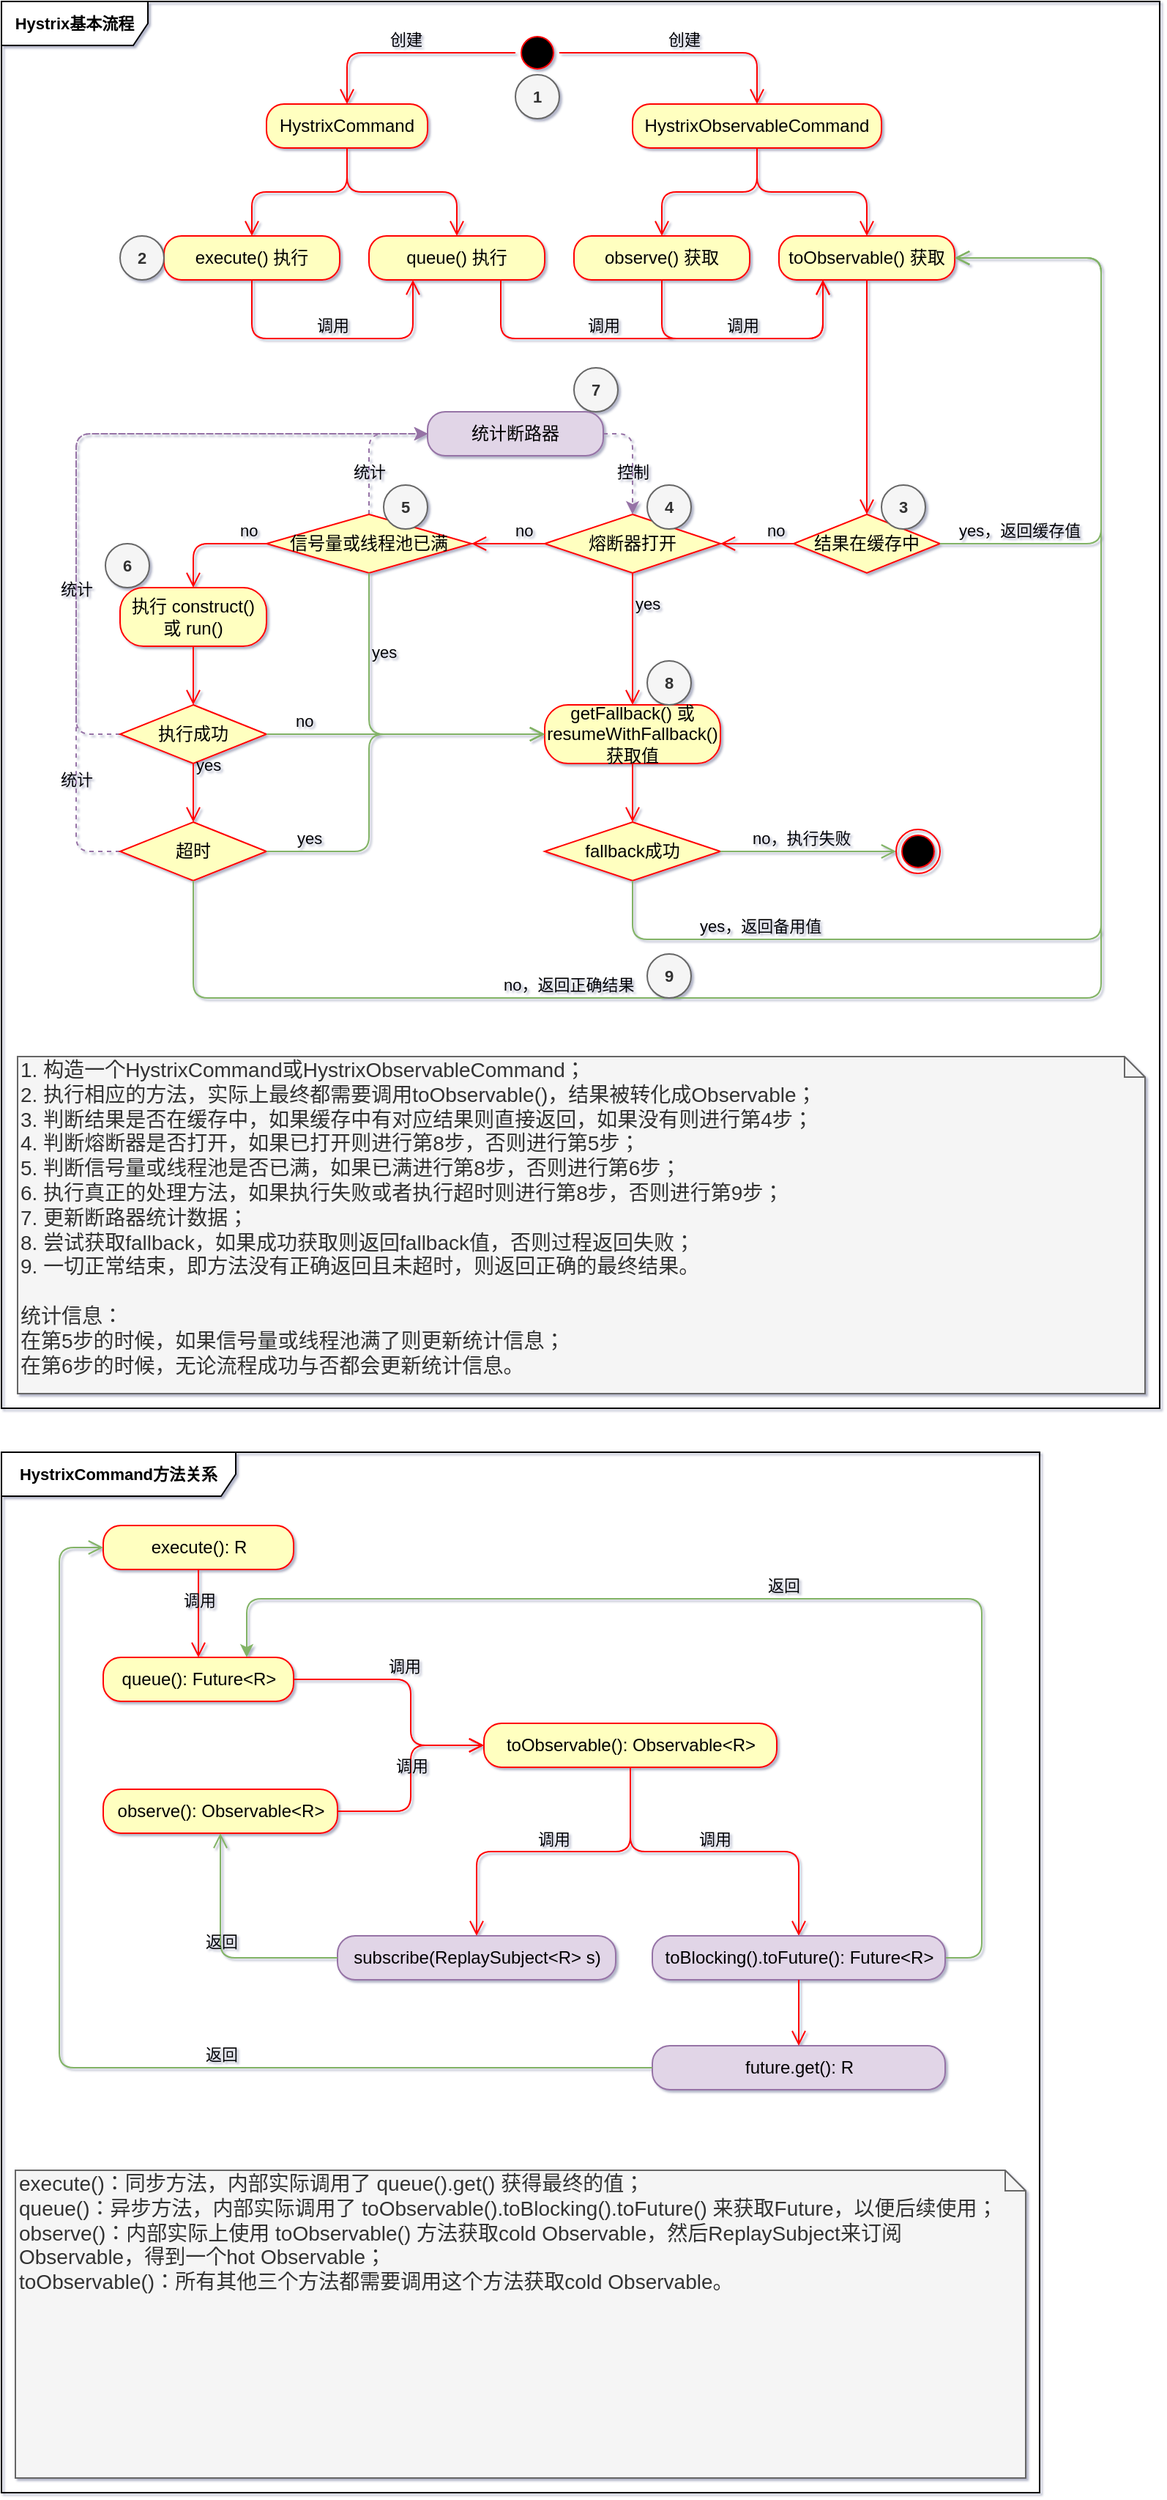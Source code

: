 <mxfile version="13.2.3" type="github">
  <diagram id="Wl1f3BuuBHUOXUHPtb7v" name="Hystrix流程图">
    <mxGraphModel dx="1102" dy="563" grid="1" gridSize="10" guides="1" tooltips="1" connect="1" arrows="1" fold="1" page="1" pageScale="1" pageWidth="827" pageHeight="1169" math="1" shadow="1">
      <root>
        <mxCell id="0" />
        <mxCell id="1" parent="0" />
        <mxCell id="GamSNAmJj3X3mlx08znm-3" value="HystrixCommand方法关系" style="shape=umlFrame;whiteSpace=wrap;html=1;rounded=1;shadow=0;glass=0;labelBackgroundColor=none;strokeColor=#000000;fillColor=#ffffff;gradientColor=none;fontSize=11;width=160;height=30;fontStyle=1" parent="1" vertex="1">
          <mxGeometry x="19" y="1010" width="709" height="710" as="geometry" />
        </mxCell>
        <mxCell id="GamSNAmJj3X3mlx08znm-2" value="Hystrix基本流程" style="shape=umlFrame;whiteSpace=wrap;html=1;rounded=1;shadow=0;glass=0;labelBackgroundColor=none;strokeColor=#000000;fillColor=#ffffff;fontSize=11;fontStyle=1;width=100;height=30;" parent="1" vertex="1">
          <mxGeometry x="19" y="20" width="791" height="960" as="geometry" />
        </mxCell>
        <mxCell id="OVkALjXKLeJ2H-bXnM3I-20" value="" style="ellipse;html=1;shape=startState;fillColor=#000000;strokeColor=#ff0000;shadow=0;verticalAlign=middle;labelBorderColor=none;labelBackgroundColor=none;" parent="1" vertex="1">
          <mxGeometry x="370" y="40" width="30" height="30" as="geometry" />
        </mxCell>
        <mxCell id="OVkALjXKLeJ2H-bXnM3I-21" value="创建" style="edgeStyle=orthogonalEdgeStyle;html=1;verticalAlign=bottom;endArrow=open;endSize=8;strokeColor=#ff0000;exitX=0;exitY=0.5;exitDx=0;exitDy=0;entryX=0.5;entryY=0;entryDx=0;entryDy=0;shadow=0;rounded=1;labelBorderColor=none;labelBackgroundColor=none;" parent="1" source="OVkALjXKLeJ2H-bXnM3I-20" target="OVkALjXKLeJ2H-bXnM3I-23" edge="1">
          <mxGeometry relative="1" as="geometry">
            <mxPoint x="200" y="90" as="targetPoint" />
          </mxGeometry>
        </mxCell>
        <mxCell id="OVkALjXKLeJ2H-bXnM3I-22" value="创建" style="edgeStyle=orthogonalEdgeStyle;html=1;verticalAlign=bottom;endArrow=open;endSize=8;strokeColor=#ff0000;exitX=1;exitY=0.5;exitDx=0;exitDy=0;entryX=0.5;entryY=0;entryDx=0;entryDy=0;shadow=0;rounded=1;labelBorderColor=none;labelBackgroundColor=none;" parent="1" source="OVkALjXKLeJ2H-bXnM3I-20" target="OVkALjXKLeJ2H-bXnM3I-26" edge="1">
          <mxGeometry relative="1" as="geometry">
            <mxPoint x="450" y="90" as="targetPoint" />
            <mxPoint x="335" y="80" as="sourcePoint" />
          </mxGeometry>
        </mxCell>
        <mxCell id="OVkALjXKLeJ2H-bXnM3I-23" value="HystrixCommand" style="rounded=1;whiteSpace=wrap;html=1;arcSize=40;fontColor=#000000;fillColor=#ffffc0;strokeColor=#ff0000;shadow=0;verticalAlign=middle;labelBorderColor=none;labelBackgroundColor=none;" parent="1" vertex="1">
          <mxGeometry x="200" y="90" width="110" height="30" as="geometry" />
        </mxCell>
        <mxCell id="OVkALjXKLeJ2H-bXnM3I-24" value="" style="edgeStyle=orthogonalEdgeStyle;html=1;verticalAlign=bottom;endArrow=open;endSize=8;strokeColor=#ff0000;shadow=0;rounded=1;labelBorderColor=none;labelBackgroundColor=none;" parent="1" source="OVkALjXKLeJ2H-bXnM3I-23" target="OVkALjXKLeJ2H-bXnM3I-28" edge="1">
          <mxGeometry relative="1" as="geometry">
            <mxPoint x="255" y="170" as="targetPoint" />
          </mxGeometry>
        </mxCell>
        <mxCell id="OVkALjXKLeJ2H-bXnM3I-26" value="HystrixObservableCommand" style="rounded=1;whiteSpace=wrap;html=1;arcSize=40;fontColor=#000000;fillColor=#ffffc0;strokeColor=#ff0000;shadow=0;verticalAlign=middle;labelBorderColor=none;labelBackgroundColor=none;" parent="1" vertex="1">
          <mxGeometry x="450" y="90" width="170" height="30" as="geometry" />
        </mxCell>
        <mxCell id="OVkALjXKLeJ2H-bXnM3I-27" value="" style="edgeStyle=orthogonalEdgeStyle;html=1;verticalAlign=bottom;endArrow=open;endSize=8;strokeColor=#ff0000;shadow=0;entryX=0.5;entryY=0;entryDx=0;entryDy=0;rounded=1;labelBorderColor=none;labelBackgroundColor=none;" parent="1" source="OVkALjXKLeJ2H-bXnM3I-26" target="OVkALjXKLeJ2H-bXnM3I-35" edge="1">
          <mxGeometry relative="1" as="geometry">
            <mxPoint x="505" y="170" as="targetPoint" />
          </mxGeometry>
        </mxCell>
        <mxCell id="OVkALjXKLeJ2H-bXnM3I-28" value="execute() 执行" style="rounded=1;whiteSpace=wrap;html=1;arcSize=40;fontColor=#000000;fillColor=#ffffc0;strokeColor=#ff0000;shadow=0;verticalAlign=middle;labelBorderColor=none;labelBackgroundColor=none;" parent="1" vertex="1">
          <mxGeometry x="130" y="180" width="120" height="30" as="geometry" />
        </mxCell>
        <mxCell id="OVkALjXKLeJ2H-bXnM3I-29" value="调用" style="edgeStyle=orthogonalEdgeStyle;html=1;verticalAlign=bottom;endArrow=open;endSize=8;strokeColor=#ff0000;shadow=0;entryX=0.25;entryY=1;entryDx=0;entryDy=0;exitX=0.5;exitY=1;exitDx=0;exitDy=0;rounded=1;labelBorderColor=none;labelBackgroundColor=none;" parent="1" source="OVkALjXKLeJ2H-bXnM3I-28" target="OVkALjXKLeJ2H-bXnM3I-31" edge="1">
          <mxGeometry relative="1" as="geometry">
            <mxPoint x="190" y="260" as="targetPoint" />
            <Array as="points">
              <mxPoint x="190" y="250" />
              <mxPoint x="300" y="250" />
            </Array>
          </mxGeometry>
        </mxCell>
        <mxCell id="OVkALjXKLeJ2H-bXnM3I-31" value="queue() 执行" style="rounded=1;whiteSpace=wrap;html=1;arcSize=40;fontColor=#000000;fillColor=#ffffc0;strokeColor=#ff0000;shadow=0;verticalAlign=middle;labelBorderColor=none;labelBackgroundColor=none;" parent="1" vertex="1">
          <mxGeometry x="270" y="180" width="120" height="30" as="geometry" />
        </mxCell>
        <mxCell id="OVkALjXKLeJ2H-bXnM3I-33" value="" style="edgeStyle=orthogonalEdgeStyle;html=1;verticalAlign=bottom;endArrow=open;endSize=8;strokeColor=#ff0000;exitX=0.5;exitY=1;exitDx=0;exitDy=0;entryX=0.5;entryY=0;entryDx=0;entryDy=0;shadow=0;rounded=1;labelBorderColor=none;labelBackgroundColor=none;" parent="1" source="OVkALjXKLeJ2H-bXnM3I-23" target="OVkALjXKLeJ2H-bXnM3I-31" edge="1">
          <mxGeometry relative="1" as="geometry">
            <mxPoint x="265" y="180" as="targetPoint" />
            <mxPoint x="265" y="140" as="sourcePoint" />
          </mxGeometry>
        </mxCell>
        <mxCell id="OVkALjXKLeJ2H-bXnM3I-35" value="observe() 获取" style="rounded=1;whiteSpace=wrap;html=1;arcSize=40;fontColor=#000000;fillColor=#ffffc0;strokeColor=#ff0000;shadow=0;verticalAlign=middle;labelBorderColor=none;labelBackgroundColor=none;" parent="1" vertex="1">
          <mxGeometry x="410" y="180" width="120" height="30" as="geometry" />
        </mxCell>
        <mxCell id="OVkALjXKLeJ2H-bXnM3I-36" value="调用" style="edgeStyle=orthogonalEdgeStyle;html=1;verticalAlign=bottom;endArrow=open;endSize=8;strokeColor=#ff0000;shadow=0;entryX=0.25;entryY=1;entryDx=0;entryDy=0;exitX=0.5;exitY=1;exitDx=0;exitDy=0;rounded=1;labelBorderColor=none;labelBackgroundColor=none;" parent="1" source="OVkALjXKLeJ2H-bXnM3I-35" target="OVkALjXKLeJ2H-bXnM3I-38" edge="1">
          <mxGeometry relative="1" as="geometry">
            <mxPoint x="470" y="280" as="targetPoint" />
            <Array as="points">
              <mxPoint x="470" y="250" />
              <mxPoint x="580" y="250" />
            </Array>
          </mxGeometry>
        </mxCell>
        <mxCell id="OVkALjXKLeJ2H-bXnM3I-37" value="" style="edgeStyle=orthogonalEdgeStyle;html=1;verticalAlign=bottom;endArrow=open;endSize=8;strokeColor=#ff0000;shadow=0;exitX=0.5;exitY=1;exitDx=0;exitDy=0;entryX=0.5;entryY=0;entryDx=0;entryDy=0;rounded=1;labelBorderColor=none;labelBackgroundColor=none;" parent="1" source="OVkALjXKLeJ2H-bXnM3I-26" target="OVkALjXKLeJ2H-bXnM3I-38" edge="1">
          <mxGeometry relative="1" as="geometry">
            <mxPoint x="515" y="180" as="targetPoint" />
            <mxPoint x="515" y="140" as="sourcePoint" />
          </mxGeometry>
        </mxCell>
        <mxCell id="OVkALjXKLeJ2H-bXnM3I-38" value="toObservable() 获取" style="rounded=1;whiteSpace=wrap;html=1;arcSize=40;fontColor=#000000;fillColor=#ffffc0;strokeColor=#ff0000;shadow=0;verticalAlign=middle;labelBorderColor=none;labelBackgroundColor=none;" parent="1" vertex="1">
          <mxGeometry x="550" y="180" width="120" height="30" as="geometry" />
        </mxCell>
        <mxCell id="OVkALjXKLeJ2H-bXnM3I-39" value="" style="edgeStyle=orthogonalEdgeStyle;html=1;verticalAlign=bottom;endArrow=open;endSize=8;strokeColor=#ff0000;shadow=0;entryX=0.5;entryY=0;entryDx=0;entryDy=0;rounded=1;labelBorderColor=none;labelBackgroundColor=none;" parent="1" source="OVkALjXKLeJ2H-bXnM3I-38" target="9ujjFCilfwXEOGcrfXXf-7" edge="1">
          <mxGeometry relative="1" as="geometry">
            <mxPoint x="610" y="270" as="targetPoint" />
          </mxGeometry>
        </mxCell>
        <mxCell id="9ujjFCilfwXEOGcrfXXf-7" value="结果在缓存中" style="rhombus;whiteSpace=wrap;html=1;fillColor=#ffffc0;strokeColor=#ff0000;shadow=0;verticalAlign=middle;labelBorderColor=none;labelBackgroundColor=none;" parent="1" vertex="1">
          <mxGeometry x="560" y="370" width="100" height="40" as="geometry" />
        </mxCell>
        <mxCell id="9ujjFCilfwXEOGcrfXXf-8" value="no" style="edgeStyle=orthogonalEdgeStyle;html=1;align=left;verticalAlign=bottom;endArrow=open;endSize=8;strokeColor=#ff0000;shadow=0;exitX=0;exitY=0.5;exitDx=0;exitDy=0;entryX=1;entryY=0.5;entryDx=0;entryDy=0;rounded=1;labelBorderColor=none;labelBackgroundColor=none;" parent="1" source="9ujjFCilfwXEOGcrfXXf-7" target="9ujjFCilfwXEOGcrfXXf-11" edge="1">
          <mxGeometry x="-0.2" relative="1" as="geometry">
            <mxPoint x="490" y="390" as="targetPoint" />
            <mxPoint as="offset" />
          </mxGeometry>
        </mxCell>
        <mxCell id="9ujjFCilfwXEOGcrfXXf-9" value="yes，返回缓存值" style="edgeStyle=orthogonalEdgeStyle;html=1;align=left;verticalAlign=bottom;endArrow=open;endSize=8;strokeColor=#82b366;shadow=0;exitX=1;exitY=0.5;exitDx=0;exitDy=0;entryX=1;entryY=0.5;entryDx=0;entryDy=0;rounded=1;fillColor=#d5e8d4;labelBorderColor=none;labelBackgroundColor=none;" parent="1" source="9ujjFCilfwXEOGcrfXXf-7" target="OVkALjXKLeJ2H-bXnM3I-38" edge="1">
          <mxGeometry x="-0.946" relative="1" as="geometry">
            <mxPoint x="600" y="420" as="targetPoint" />
            <Array as="points">
              <mxPoint x="770" y="390" />
              <mxPoint x="770" y="195" />
            </Array>
            <mxPoint as="offset" />
          </mxGeometry>
        </mxCell>
        <mxCell id="9ujjFCilfwXEOGcrfXXf-11" value="熔断器打开" style="rhombus;whiteSpace=wrap;html=1;fillColor=#ffffc0;strokeColor=#ff0000;shadow=0;verticalAlign=middle;labelBorderColor=none;labelBackgroundColor=none;" parent="1" vertex="1">
          <mxGeometry x="390" y="370" width="120" height="40" as="geometry" />
        </mxCell>
        <mxCell id="9ujjFCilfwXEOGcrfXXf-12" value="no" style="edgeStyle=orthogonalEdgeStyle;html=1;align=left;verticalAlign=bottom;endArrow=open;endSize=8;strokeColor=#ff0000;shadow=0;exitX=0;exitY=0.5;exitDx=0;exitDy=0;entryX=1;entryY=0.5;entryDx=0;entryDy=0;rounded=1;labelBorderColor=none;labelBackgroundColor=none;" parent="1" source="9ujjFCilfwXEOGcrfXXf-11" target="9ujjFCilfwXEOGcrfXXf-21" edge="1">
          <mxGeometry x="-0.111" relative="1" as="geometry">
            <mxPoint x="320" y="390" as="targetPoint" />
            <mxPoint as="offset" />
          </mxGeometry>
        </mxCell>
        <mxCell id="9ujjFCilfwXEOGcrfXXf-13" value="yes" style="edgeStyle=orthogonalEdgeStyle;html=1;align=left;verticalAlign=bottom;endArrow=open;endSize=8;strokeColor=#ff0000;shadow=0;exitX=0.5;exitY=1;exitDx=0;exitDy=0;entryX=0.5;entryY=0;entryDx=0;entryDy=0;rounded=1;labelBorderColor=none;labelBackgroundColor=none;" parent="1" source="9ujjFCilfwXEOGcrfXXf-11" target="9ujjFCilfwXEOGcrfXXf-14" edge="1">
          <mxGeometry x="-0.333" relative="1" as="geometry">
            <mxPoint x="430" y="470" as="targetPoint" />
            <mxPoint as="offset" />
          </mxGeometry>
        </mxCell>
        <mxCell id="9ujjFCilfwXEOGcrfXXf-14" value="getFallback() 或 resumeWithFallback() 获取值" style="rounded=1;whiteSpace=wrap;html=1;arcSize=40;fontColor=#000000;fillColor=#ffffc0;strokeColor=#ff0000;shadow=0;verticalAlign=middle;labelBorderColor=none;labelBackgroundColor=none;" parent="1" vertex="1">
          <mxGeometry x="390" y="500" width="120" height="40" as="geometry" />
        </mxCell>
        <mxCell id="9ujjFCilfwXEOGcrfXXf-15" value="" style="edgeStyle=orthogonalEdgeStyle;html=1;verticalAlign=bottom;endArrow=open;endSize=8;strokeColor=#ff0000;shadow=0;entryX=0.5;entryY=0;entryDx=0;entryDy=0;rounded=1;labelBorderColor=none;labelBackgroundColor=none;" parent="1" source="9ujjFCilfwXEOGcrfXXf-14" target="9ujjFCilfwXEOGcrfXXf-16" edge="1">
          <mxGeometry relative="1" as="geometry">
            <mxPoint x="445" y="620" as="targetPoint" />
          </mxGeometry>
        </mxCell>
        <mxCell id="9ujjFCilfwXEOGcrfXXf-16" value="fallback成功" style="rhombus;whiteSpace=wrap;html=1;fillColor=#ffffc0;strokeColor=#ff0000;shadow=0;verticalAlign=middle;labelBorderColor=none;labelBackgroundColor=none;" parent="1" vertex="1">
          <mxGeometry x="390" y="580" width="120" height="40" as="geometry" />
        </mxCell>
        <mxCell id="9ujjFCilfwXEOGcrfXXf-17" value="no，执行失败" style="edgeStyle=orthogonalEdgeStyle;html=1;align=left;verticalAlign=bottom;endArrow=open;endSize=8;strokeColor=#82b366;shadow=0;entryX=0;entryY=0.5;entryDx=0;entryDy=0;rounded=1;labelBorderColor=none;labelBackgroundColor=none;fillColor=#d5e8d4;" parent="1" source="9ujjFCilfwXEOGcrfXXf-16" target="9ujjFCilfwXEOGcrfXXf-38" edge="1">
          <mxGeometry x="-0.667" relative="1" as="geometry">
            <mxPoint x="625" y="600" as="targetPoint" />
            <mxPoint as="offset" />
          </mxGeometry>
        </mxCell>
        <mxCell id="9ujjFCilfwXEOGcrfXXf-18" value="yes，返回备用值" style="edgeStyle=orthogonalEdgeStyle;html=1;align=left;verticalAlign=bottom;endArrow=open;endSize=8;strokeColor=#82b366;shadow=0;entryX=1;entryY=0.5;entryDx=0;entryDy=0;exitX=0.5;exitY=1;exitDx=0;exitDy=0;rounded=1;fillColor=#d5e8d4;labelBorderColor=none;labelBackgroundColor=none;" parent="1" source="9ujjFCilfwXEOGcrfXXf-16" target="OVkALjXKLeJ2H-bXnM3I-38" edge="1">
          <mxGeometry x="-0.818" relative="1" as="geometry">
            <mxPoint x="445" y="550" as="targetPoint" />
            <Array as="points">
              <mxPoint x="450" y="660" />
              <mxPoint x="770" y="660" />
              <mxPoint x="770" y="195" />
            </Array>
            <mxPoint as="offset" />
          </mxGeometry>
        </mxCell>
        <mxCell id="9ujjFCilfwXEOGcrfXXf-41" value="统计" style="edgeStyle=orthogonalEdgeStyle;orthogonalLoop=1;jettySize=auto;html=1;exitX=0.5;exitY=0;exitDx=0;exitDy=0;entryX=0;entryY=0.5;entryDx=0;entryDy=0;shadow=0;dashed=1;verticalAlign=bottom;strokeColor=#9673a6;fillColor=#e1d5e7;rounded=1;labelBorderColor=none;labelBackgroundColor=none;" parent="1" source="9ujjFCilfwXEOGcrfXXf-21" target="9ujjFCilfwXEOGcrfXXf-39" edge="1">
          <mxGeometry x="-0.579" relative="1" as="geometry">
            <mxPoint x="300" y="315" as="targetPoint" />
            <mxPoint as="offset" />
          </mxGeometry>
        </mxCell>
        <mxCell id="9ujjFCilfwXEOGcrfXXf-21" value="信号量或线程池已满" style="rhombus;whiteSpace=wrap;html=1;fillColor=#ffffc0;strokeColor=#ff0000;shadow=0;verticalAlign=middle;labelBorderColor=none;labelBackgroundColor=none;" parent="1" vertex="1">
          <mxGeometry x="200" y="370" width="140" height="40" as="geometry" />
        </mxCell>
        <mxCell id="9ujjFCilfwXEOGcrfXXf-22" value="no" style="edgeStyle=orthogonalEdgeStyle;html=1;align=left;verticalAlign=bottom;endArrow=open;endSize=8;strokeColor=#ff0000;shadow=0;exitX=0;exitY=0.5;exitDx=0;exitDy=0;entryX=0.5;entryY=0;entryDx=0;entryDy=0;rounded=1;labelBorderColor=none;labelBackgroundColor=none;" parent="1" source="9ujjFCilfwXEOGcrfXXf-21" target="9ujjFCilfwXEOGcrfXXf-29" edge="1">
          <mxGeometry x="-0.5" relative="1" as="geometry">
            <mxPoint x="130" y="420" as="targetPoint" />
            <mxPoint as="offset" />
          </mxGeometry>
        </mxCell>
        <mxCell id="9ujjFCilfwXEOGcrfXXf-23" value="yes" style="edgeStyle=orthogonalEdgeStyle;html=1;align=left;verticalAlign=bottom;endArrow=open;endSize=8;strokeColor=#82b366;shadow=0;entryX=0;entryY=0.5;entryDx=0;entryDy=0;exitX=0.5;exitY=1;exitDx=0;exitDy=0;rounded=1;fillColor=#d5e8d4;labelBorderColor=none;labelBackgroundColor=none;" parent="1" source="9ujjFCilfwXEOGcrfXXf-21" target="9ujjFCilfwXEOGcrfXXf-14" edge="1">
          <mxGeometry x="-0.455" relative="1" as="geometry">
            <mxPoint x="170" y="470" as="targetPoint" />
            <Array as="points">
              <mxPoint x="270" y="520" />
            </Array>
            <mxPoint as="offset" />
          </mxGeometry>
        </mxCell>
        <mxCell id="9ujjFCilfwXEOGcrfXXf-29" value="执行 construct() 或 run()" style="rounded=1;whiteSpace=wrap;html=1;arcSize=40;fontColor=#000000;fillColor=#ffffc0;strokeColor=#ff0000;shadow=0;verticalAlign=middle;labelBorderColor=none;labelBackgroundColor=none;" parent="1" vertex="1">
          <mxGeometry x="100" y="420" width="100" height="40" as="geometry" />
        </mxCell>
        <mxCell id="9ujjFCilfwXEOGcrfXXf-30" value="" style="edgeStyle=orthogonalEdgeStyle;html=1;verticalAlign=bottom;endArrow=open;endSize=8;strokeColor=#ff0000;shadow=0;entryX=0.5;entryY=0;entryDx=0;entryDy=0;rounded=1;labelBorderColor=none;labelBackgroundColor=none;" parent="1" source="9ujjFCilfwXEOGcrfXXf-29" target="9ujjFCilfwXEOGcrfXXf-31" edge="1">
          <mxGeometry relative="1" as="geometry">
            <mxPoint x="150" y="500" as="targetPoint" />
          </mxGeometry>
        </mxCell>
        <mxCell id="9ujjFCilfwXEOGcrfXXf-47" value="统计" style="edgeStyle=orthogonalEdgeStyle;orthogonalLoop=1;jettySize=auto;html=1;exitX=0;exitY=0.5;exitDx=0;exitDy=0;entryX=0;entryY=0.5;entryDx=0;entryDy=0;shadow=0;dashed=1;strokeColor=#9673a6;fillColor=#e1d5e7;rounded=1;labelBorderColor=none;labelBackgroundColor=none;verticalAlign=bottom;" parent="1" source="9ujjFCilfwXEOGcrfXXf-31" target="9ujjFCilfwXEOGcrfXXf-39" edge="1">
          <mxGeometry x="-0.495" relative="1" as="geometry">
            <Array as="points">
              <mxPoint x="70" y="520" />
              <mxPoint x="70" y="315" />
            </Array>
            <mxPoint as="offset" />
          </mxGeometry>
        </mxCell>
        <mxCell id="9ujjFCilfwXEOGcrfXXf-31" value="执行成功" style="rhombus;whiteSpace=wrap;html=1;fillColor=#ffffc0;strokeColor=#ff0000;shadow=0;verticalAlign=middle;labelBorderColor=none;labelBackgroundColor=none;" parent="1" vertex="1">
          <mxGeometry x="100" y="500" width="100" height="40" as="geometry" />
        </mxCell>
        <mxCell id="9ujjFCilfwXEOGcrfXXf-32" value="no" style="edgeStyle=orthogonalEdgeStyle;html=1;align=left;verticalAlign=bottom;endArrow=open;endSize=8;strokeColor=#82b366;shadow=0;entryX=0;entryY=0.5;entryDx=0;entryDy=0;rounded=1;fillColor=#d5e8d4;labelBorderColor=none;labelBackgroundColor=none;" parent="1" source="9ujjFCilfwXEOGcrfXXf-31" target="9ujjFCilfwXEOGcrfXXf-14" edge="1">
          <mxGeometry x="-0.809" relative="1" as="geometry">
            <mxPoint x="300" y="570" as="targetPoint" />
            <Array as="points">
              <mxPoint x="340" y="520" />
              <mxPoint x="340" y="520" />
            </Array>
            <mxPoint as="offset" />
          </mxGeometry>
        </mxCell>
        <mxCell id="9ujjFCilfwXEOGcrfXXf-33" value="yes" style="edgeStyle=orthogonalEdgeStyle;html=1;align=left;verticalAlign=bottom;endArrow=open;endSize=8;strokeColor=#ff0000;shadow=0;entryX=0.5;entryY=0;entryDx=0;entryDy=0;rounded=1;labelBorderColor=none;labelBackgroundColor=none;" parent="1" source="9ujjFCilfwXEOGcrfXXf-31" target="9ujjFCilfwXEOGcrfXXf-34" edge="1">
          <mxGeometry x="-0.5" relative="1" as="geometry">
            <mxPoint x="150" y="580" as="targetPoint" />
            <mxPoint as="offset" />
          </mxGeometry>
        </mxCell>
        <mxCell id="9ujjFCilfwXEOGcrfXXf-45" value="统计" style="edgeStyle=orthogonalEdgeStyle;orthogonalLoop=1;jettySize=auto;html=1;exitX=0;exitY=0.5;exitDx=0;exitDy=0;entryX=0;entryY=0.5;entryDx=0;entryDy=0;shadow=0;dashed=1;strokeColor=#9673a6;fillColor=#e1d5e7;rounded=1;labelBorderColor=none;labelBackgroundColor=none;verticalAlign=bottom;" parent="1" source="9ujjFCilfwXEOGcrfXXf-34" target="9ujjFCilfwXEOGcrfXXf-39" edge="1">
          <mxGeometry x="-0.748" relative="1" as="geometry">
            <Array as="points">
              <mxPoint x="70" y="600" />
              <mxPoint x="70" y="315" />
            </Array>
            <mxPoint as="offset" />
          </mxGeometry>
        </mxCell>
        <mxCell id="9ujjFCilfwXEOGcrfXXf-34" value="超时" style="rhombus;whiteSpace=wrap;html=1;fillColor=#ffffc0;strokeColor=#ff0000;shadow=0;verticalAlign=middle;labelBorderColor=none;labelBackgroundColor=none;" parent="1" vertex="1">
          <mxGeometry x="100" y="580" width="100" height="40" as="geometry" />
        </mxCell>
        <mxCell id="9ujjFCilfwXEOGcrfXXf-35" value="no，返回正确结果" style="edgeStyle=orthogonalEdgeStyle;html=1;align=left;verticalAlign=bottom;endArrow=open;endSize=8;strokeColor=#82b366;shadow=0;exitX=0.5;exitY=1;exitDx=0;exitDy=0;entryX=1;entryY=0.5;entryDx=0;entryDy=0;rounded=1;fillColor=#d5e8d4;labelBorderColor=none;labelBackgroundColor=none;" parent="1" source="9ujjFCilfwXEOGcrfXXf-34" target="OVkALjXKLeJ2H-bXnM3I-38" edge="1">
          <mxGeometry x="-0.556" relative="1" as="geometry">
            <mxPoint x="180" y="570" as="targetPoint" />
            <Array as="points">
              <mxPoint x="150" y="700" />
              <mxPoint x="770" y="700" />
              <mxPoint x="770" y="195" />
            </Array>
            <mxPoint as="offset" />
          </mxGeometry>
        </mxCell>
        <mxCell id="9ujjFCilfwXEOGcrfXXf-36" value="yes" style="edgeStyle=orthogonalEdgeStyle;html=1;align=left;verticalAlign=bottom;endArrow=open;endSize=8;strokeColor=#82b366;shadow=0;exitX=1;exitY=0.5;exitDx=0;exitDy=0;entryX=0;entryY=0.5;entryDx=0;entryDy=0;rounded=1;fillColor=#d5e8d4;labelBorderColor=none;labelBackgroundColor=none;" parent="1" source="9ujjFCilfwXEOGcrfXXf-34" target="9ujjFCilfwXEOGcrfXXf-14" edge="1">
          <mxGeometry x="-0.862" relative="1" as="geometry">
            <mxPoint x="150" y="680" as="targetPoint" />
            <Array as="points">
              <mxPoint x="270" y="600" />
              <mxPoint x="270" y="520" />
            </Array>
            <mxPoint as="offset" />
          </mxGeometry>
        </mxCell>
        <mxCell id="9ujjFCilfwXEOGcrfXXf-38" value="" style="ellipse;html=1;shape=endState;fillColor=#000000;strokeColor=#ff0000;shadow=0;verticalAlign=middle;labelBorderColor=none;labelBackgroundColor=none;" parent="1" vertex="1">
          <mxGeometry x="630" y="585" width="30" height="30" as="geometry" />
        </mxCell>
        <mxCell id="9ujjFCilfwXEOGcrfXXf-43" value="控制" style="edgeStyle=orthogonalEdgeStyle;orthogonalLoop=1;jettySize=auto;html=1;exitX=1;exitY=0.5;exitDx=0;exitDy=0;entryX=0.5;entryY=0;entryDx=0;entryDy=0;shadow=0;dashed=1;verticalAlign=bottom;strokeColor=#9673a6;fillColor=#e1d5e7;rounded=1;labelBorderColor=none;labelBackgroundColor=none;" parent="1" source="9ujjFCilfwXEOGcrfXXf-39" target="9ujjFCilfwXEOGcrfXXf-11" edge="1">
          <mxGeometry x="0.467" relative="1" as="geometry">
            <mxPoint as="offset" />
          </mxGeometry>
        </mxCell>
        <mxCell id="9ujjFCilfwXEOGcrfXXf-39" value="统计断路器" style="rounded=1;whiteSpace=wrap;html=1;arcSize=40;fillColor=#e1d5e7;strokeColor=#9673a6;shadow=0;verticalAlign=middle;glass=0;labelBorderColor=none;labelBackgroundColor=none;" parent="1" vertex="1">
          <mxGeometry x="310" y="300" width="120" height="30" as="geometry" />
        </mxCell>
        <mxCell id="OVkALjXKLeJ2H-bXnM3I-32" value="调用" style="edgeStyle=orthogonalEdgeStyle;html=1;verticalAlign=bottom;endArrow=open;endSize=8;strokeColor=#ff0000;shadow=0;exitX=0.75;exitY=1;exitDx=0;exitDy=0;entryX=0.25;entryY=1;entryDx=0;entryDy=0;rounded=1;labelBorderColor=none;labelBackgroundColor=none;" parent="1" source="OVkALjXKLeJ2H-bXnM3I-31" target="OVkALjXKLeJ2H-bXnM3I-38" edge="1">
          <mxGeometry x="-0.267" relative="1" as="geometry">
            <mxPoint x="330" y="260" as="targetPoint" />
            <Array as="points">
              <mxPoint x="360" y="250" />
              <mxPoint x="580" y="250" />
            </Array>
            <mxPoint as="offset" />
          </mxGeometry>
        </mxCell>
        <mxCell id="WV5xRuBxVTjv_hprlLnL-2" value="&lt;b&gt;1&lt;/b&gt;" style="ellipse;whiteSpace=wrap;html=1;aspect=fixed;rounded=1;shadow=0;glass=0;labelBackgroundColor=none;fontSize=11;fillColor=#f5f5f5;strokeColor=#666666;fontColor=#333333;" parent="1" vertex="1">
          <mxGeometry x="370" y="70" width="30" height="30" as="geometry" />
        </mxCell>
        <mxCell id="WV5xRuBxVTjv_hprlLnL-3" value="&lt;b&gt;2&lt;/b&gt;" style="ellipse;whiteSpace=wrap;html=1;aspect=fixed;rounded=1;shadow=0;glass=0;labelBackgroundColor=none;strokeColor=#666666;fillColor=#f5f5f5;fontSize=11;fontColor=#333333;" parent="1" vertex="1">
          <mxGeometry x="100" y="180" width="30" height="30" as="geometry" />
        </mxCell>
        <mxCell id="WV5xRuBxVTjv_hprlLnL-4" value="&lt;b&gt;3&lt;/b&gt;" style="ellipse;whiteSpace=wrap;html=1;aspect=fixed;rounded=1;shadow=0;glass=0;labelBackgroundColor=none;strokeColor=#666666;fillColor=#f5f5f5;fontSize=11;fontColor=#333333;" parent="1" vertex="1">
          <mxGeometry x="620" y="350" width="30" height="30" as="geometry" />
        </mxCell>
        <mxCell id="WV5xRuBxVTjv_hprlLnL-5" value="&lt;b&gt;4&lt;/b&gt;" style="ellipse;whiteSpace=wrap;html=1;aspect=fixed;rounded=1;shadow=0;glass=0;labelBackgroundColor=none;strokeColor=#666666;fillColor=#f5f5f5;fontSize=11;fontColor=#333333;" parent="1" vertex="1">
          <mxGeometry x="460" y="350" width="30" height="30" as="geometry" />
        </mxCell>
        <mxCell id="WV5xRuBxVTjv_hprlLnL-6" value="&lt;b&gt;5&lt;/b&gt;" style="ellipse;whiteSpace=wrap;html=1;aspect=fixed;rounded=1;shadow=0;glass=0;labelBackgroundColor=none;strokeColor=#666666;fillColor=#f5f5f5;fontSize=11;fontColor=#333333;" parent="1" vertex="1">
          <mxGeometry x="280" y="350" width="30" height="30" as="geometry" />
        </mxCell>
        <mxCell id="WV5xRuBxVTjv_hprlLnL-7" value="&lt;b&gt;6&lt;/b&gt;" style="ellipse;whiteSpace=wrap;html=1;aspect=fixed;rounded=1;shadow=0;glass=0;labelBackgroundColor=none;strokeColor=#666666;fillColor=#f5f5f5;fontSize=11;fontColor=#333333;" parent="1" vertex="1">
          <mxGeometry x="90" y="390" width="30" height="30" as="geometry" />
        </mxCell>
        <mxCell id="WV5xRuBxVTjv_hprlLnL-8" value="&lt;b&gt;7&lt;/b&gt;" style="ellipse;whiteSpace=wrap;html=1;aspect=fixed;rounded=1;shadow=0;glass=0;labelBackgroundColor=none;strokeColor=#666666;fillColor=#f5f5f5;fontSize=11;fontColor=#333333;" parent="1" vertex="1">
          <mxGeometry x="410" y="270" width="30" height="30" as="geometry" />
        </mxCell>
        <mxCell id="WV5xRuBxVTjv_hprlLnL-9" value="&lt;b&gt;8&lt;/b&gt;" style="ellipse;whiteSpace=wrap;html=1;aspect=fixed;rounded=1;shadow=0;glass=0;labelBackgroundColor=none;strokeColor=#666666;fillColor=#f5f5f5;fontSize=11;fontColor=#333333;" parent="1" vertex="1">
          <mxGeometry x="460" y="470" width="30" height="30" as="geometry" />
        </mxCell>
        <mxCell id="WV5xRuBxVTjv_hprlLnL-10" value="&lt;b&gt;9&lt;/b&gt;" style="ellipse;whiteSpace=wrap;html=1;aspect=fixed;rounded=1;shadow=0;glass=0;labelBackgroundColor=none;strokeColor=#666666;fillColor=#f5f5f5;fontSize=11;fontColor=#333333;" parent="1" vertex="1">
          <mxGeometry x="460" y="670" width="30" height="30" as="geometry" />
        </mxCell>
        <mxCell id="WV5xRuBxVTjv_hprlLnL-11" value="&lt;font style=&quot;font-size: 14px&quot;&gt;1. 构造一个HystrixCommand或HystrixObservableCommand；&lt;br&gt;2. 执行相应的方法，实际上最终都需要调用toObservable()，结果被转化成Observable；&lt;br&gt;3. 判断结果是否在缓存中，如果缓存中有对应结果则直接返回，如果没有则进行第4步；&lt;br&gt;4. 判断熔断器是否打开，如果已打开则进行第8步，否则进行第5步；&lt;br&gt;5. 判断信号量或线程池是否已满，如果已满进行第8步，否则进行第6步；&lt;br&gt;6. 执行真正的处理方法，如果执行失败或者执行超时则进行第8步，否则进行第9步；&lt;br&gt;7. 更新断路器统计数据；&lt;br&gt;8. 尝试获取fallback，如果成功获取则返回fallback值，否则过程返回失败；&lt;br&gt;9. 一切正常结束，即方法没有正确返回且未超时，则返回正确的最终结果。&lt;br&gt;&lt;br&gt;统计信息：&lt;br&gt;在第5步的时候，如果信号量或线程池满了则更新统计信息；&lt;br&gt;在第6步的时候，无论流程成功与否都会更新统计信息。&lt;br&gt;&lt;br&gt;&lt;/font&gt;" style="shape=note;whiteSpace=wrap;html=1;size=14;verticalAlign=top;align=left;spacingTop=-6;rounded=1;shadow=0;glass=0;labelBackgroundColor=none;strokeColor=#666666;fillColor=#f5f5f5;fontSize=11;fontColor=#333333;" parent="1" vertex="1">
          <mxGeometry x="30" y="740" width="770" height="230" as="geometry" />
        </mxCell>
        <mxCell id="GamSNAmJj3X3mlx08znm-4" value="execute(): R" style="rounded=1;whiteSpace=wrap;html=1;arcSize=40;fontColor=#000000;fillColor=#ffffc0;strokeColor=#ff0000;shadow=0;glass=0;labelBackgroundColor=none;" parent="1" vertex="1">
          <mxGeometry x="88.5" y="1060" width="130" height="30" as="geometry" />
        </mxCell>
        <mxCell id="GamSNAmJj3X3mlx08znm-5" value="调用" style="edgeStyle=orthogonalEdgeStyle;html=1;verticalAlign=bottom;endArrow=open;endSize=8;strokeColor=#ff0000;shadow=0;labelBackgroundColor=none;fontSize=11;exitX=0.5;exitY=1;exitDx=0;exitDy=0;entryX=0.5;entryY=0;entryDx=0;entryDy=0;" parent="1" source="GamSNAmJj3X3mlx08znm-4" target="GamSNAmJj3X3mlx08znm-6" edge="1">
          <mxGeometry relative="1" as="geometry">
            <mxPoint x="238.5" y="1240" as="targetPoint" />
            <Array as="points" />
            <mxPoint as="offset" />
          </mxGeometry>
        </mxCell>
        <mxCell id="GamSNAmJj3X3mlx08znm-6" value="queue(): Future&amp;lt;R&amp;gt;" style="rounded=1;whiteSpace=wrap;html=1;arcSize=40;fontColor=#000000;fillColor=#ffffc0;strokeColor=#ff0000;shadow=0;glass=0;labelBackgroundColor=none;" parent="1" vertex="1">
          <mxGeometry x="88.5" y="1150" width="130" height="30" as="geometry" />
        </mxCell>
        <mxCell id="GamSNAmJj3X3mlx08znm-8" value="future.get(): R" style="rounded=1;whiteSpace=wrap;html=1;arcSize=40;fillColor=#e1d5e7;strokeColor=#9673a6;shadow=0;glass=0;labelBackgroundColor=none;" parent="1" vertex="1">
          <mxGeometry x="463.5" y="1415" width="200" height="30" as="geometry" />
        </mxCell>
        <mxCell id="GamSNAmJj3X3mlx08znm-9" value="返回" style="edgeStyle=orthogonalEdgeStyle;html=1;verticalAlign=bottom;endArrow=open;endSize=8;strokeColor=#82b366;shadow=0;labelBackgroundColor=none;fontSize=11;entryX=0;entryY=0.5;entryDx=0;entryDy=0;exitX=0;exitY=0.5;exitDx=0;exitDy=0;fillColor=#d5e8d4;" parent="1" source="GamSNAmJj3X3mlx08znm-8" target="GamSNAmJj3X3mlx08znm-4" edge="1">
          <mxGeometry x="-0.253" relative="1" as="geometry">
            <mxPoint x="428.5" y="1380" as="targetPoint" />
            <Array as="points">
              <mxPoint x="58.5" y="1430" />
              <mxPoint x="58.5" y="1075" />
            </Array>
            <mxPoint as="offset" />
          </mxGeometry>
        </mxCell>
        <mxCell id="GamSNAmJj3X3mlx08znm-11" value="toObservable(): Observable&amp;lt;R&amp;gt;" style="rounded=1;whiteSpace=wrap;html=1;arcSize=40;fontColor=#000000;fillColor=#ffffc0;strokeColor=#ff0000;shadow=0;glass=0;labelBackgroundColor=none;" parent="1" vertex="1">
          <mxGeometry x="348.5" y="1195" width="200" height="30" as="geometry" />
        </mxCell>
        <mxCell id="GamSNAmJj3X3mlx08znm-12" value="调用" style="edgeStyle=orthogonalEdgeStyle;html=1;verticalAlign=bottom;endArrow=open;endSize=8;strokeColor=#ff0000;shadow=0;labelBackgroundColor=none;fontSize=11;entryX=0.5;entryY=0;entryDx=0;entryDy=0;" parent="1" source="GamSNAmJj3X3mlx08znm-11" target="GamSNAmJj3X3mlx08znm-13" edge="1">
          <mxGeometry relative="1" as="geometry">
            <mxPoint x="648.5" y="1235" as="targetPoint" />
          </mxGeometry>
        </mxCell>
        <mxCell id="GamSNAmJj3X3mlx08znm-20" value="返回" style="edgeStyle=orthogonalEdgeStyle;rounded=1;orthogonalLoop=1;jettySize=auto;html=1;exitX=1;exitY=0.5;exitDx=0;exitDy=0;shadow=0;labelBackgroundColor=none;strokeColor=#82b366;strokeWidth=1;fontSize=11;verticalAlign=bottom;fillColor=#d5e8d4;" parent="1" source="GamSNAmJj3X3mlx08znm-13" edge="1">
          <mxGeometry relative="1" as="geometry">
            <mxPoint x="186.5" y="1150" as="targetPoint" />
            <Array as="points">
              <mxPoint x="688.5" y="1355" />
              <mxPoint x="688.5" y="1110" />
              <mxPoint x="186.5" y="1110" />
            </Array>
          </mxGeometry>
        </mxCell>
        <mxCell id="GamSNAmJj3X3mlx08znm-13" value="toBlocking().toFuture(): Future&amp;lt;R&amp;gt;" style="rounded=1;whiteSpace=wrap;html=1;arcSize=40;fillColor=#e1d5e7;strokeColor=#9673a6;shadow=0;glass=0;labelBackgroundColor=none;" parent="1" vertex="1">
          <mxGeometry x="463.5" y="1340" width="200" height="30" as="geometry" />
        </mxCell>
        <mxCell id="GamSNAmJj3X3mlx08znm-14" value="" style="edgeStyle=orthogonalEdgeStyle;html=1;verticalAlign=bottom;endArrow=open;endSize=8;strokeColor=#ff0000;shadow=0;labelBackgroundColor=none;fontSize=11;entryX=0.5;entryY=0;entryDx=0;entryDy=0;" parent="1" source="GamSNAmJj3X3mlx08znm-13" target="GamSNAmJj3X3mlx08znm-8" edge="1">
          <mxGeometry relative="1" as="geometry">
            <mxPoint x="578.5" y="1325" as="targetPoint" />
          </mxGeometry>
        </mxCell>
        <mxCell id="GamSNAmJj3X3mlx08znm-15" value="调用" style="edgeStyle=orthogonalEdgeStyle;html=1;verticalAlign=bottom;endArrow=open;endSize=8;strokeColor=#ff0000;shadow=0;labelBackgroundColor=none;fontSize=11;exitX=1;exitY=0.5;exitDx=0;exitDy=0;entryX=0;entryY=0.5;entryDx=0;entryDy=0;" parent="1" source="GamSNAmJj3X3mlx08znm-6" target="GamSNAmJj3X3mlx08znm-11" edge="1">
          <mxGeometry x="-0.143" relative="1" as="geometry">
            <mxPoint x="658.5" y="1245" as="targetPoint" />
            <mxPoint x="608.5" y="1100" as="sourcePoint" />
            <Array as="points">
              <mxPoint x="298.5" y="1165" />
              <mxPoint x="298.5" y="1210" />
            </Array>
            <mxPoint as="offset" />
          </mxGeometry>
        </mxCell>
        <mxCell id="GamSNAmJj3X3mlx08znm-16" value="observe(): Observable&amp;lt;R&amp;gt;" style="rounded=1;whiteSpace=wrap;html=1;arcSize=40;fontColor=#000000;fillColor=#ffffc0;strokeColor=#ff0000;shadow=0;glass=0;labelBackgroundColor=none;" parent="1" vertex="1">
          <mxGeometry x="88.5" y="1240" width="160" height="30" as="geometry" />
        </mxCell>
        <mxCell id="GamSNAmJj3X3mlx08znm-17" value="调用" style="edgeStyle=orthogonalEdgeStyle;html=1;verticalAlign=bottom;endArrow=open;endSize=8;strokeColor=#ff0000;shadow=0;labelBackgroundColor=none;fontSize=11;entryX=0;entryY=0.5;entryDx=0;entryDy=0;" parent="1" source="GamSNAmJj3X3mlx08znm-16" target="GamSNAmJj3X3mlx08znm-11" edge="1">
          <mxGeometry relative="1" as="geometry">
            <mxPoint x="208.5" y="1235" as="targetPoint" />
          </mxGeometry>
        </mxCell>
        <mxCell id="GamSNAmJj3X3mlx08znm-21" value="execute()：同步方法，内部实际调用了 queue().get() 获得最终的值；&lt;br&gt;queue()：异步方法，内部实际调用了 toObservable().toBlocking().toFuture() 来获取Future，以便后续使用；&lt;br&gt;observe()：内部实际上使用 toObservable() 方法获取cold Observable，然后ReplaySubject来订阅Observable，得到一个hot Observable；&lt;br&gt;toObservable()：所有其他三个方法都需要调用这个方法获取cold Observable。&lt;br&gt;" style="shape=note;whiteSpace=wrap;html=1;size=14;verticalAlign=top;align=left;spacingTop=-6;rounded=1;shadow=0;glass=0;labelBackgroundColor=none;strokeColor=#666666;fillColor=#f5f5f5;fontSize=14;fontColor=#333333;fontStyle=0" parent="1" vertex="1">
          <mxGeometry x="28.5" y="1500" width="690" height="210" as="geometry" />
        </mxCell>
        <mxCell id="GamSNAmJj3X3mlx08znm-22" value="subscribe(ReplaySubject&amp;lt;R&amp;gt; s)" style="rounded=1;whiteSpace=wrap;html=1;arcSize=40;fillColor=#e1d5e7;strokeColor=#9673a6;shadow=0;glass=0;labelBackgroundColor=none;" parent="1" vertex="1">
          <mxGeometry x="248.5" y="1340" width="190" height="30" as="geometry" />
        </mxCell>
        <mxCell id="GamSNAmJj3X3mlx08znm-23" value="返回" style="edgeStyle=orthogonalEdgeStyle;html=1;verticalAlign=bottom;endArrow=open;endSize=8;strokeColor=#82b366;shadow=0;labelBackgroundColor=none;fontSize=11;entryX=0.5;entryY=1;entryDx=0;entryDy=0;exitX=0;exitY=0.5;exitDx=0;exitDy=0;fillColor=#d5e8d4;" parent="1" source="GamSNAmJj3X3mlx08znm-22" target="GamSNAmJj3X3mlx08znm-16" edge="1">
          <mxGeometry relative="1" as="geometry">
            <mxPoint x="208.5" y="1400" as="targetPoint" />
          </mxGeometry>
        </mxCell>
        <mxCell id="GamSNAmJj3X3mlx08znm-24" value="调用" style="edgeStyle=orthogonalEdgeStyle;html=1;verticalAlign=bottom;endArrow=open;endSize=8;strokeColor=#ff0000;shadow=0;labelBackgroundColor=none;fontSize=11;entryX=0.5;entryY=0;entryDx=0;entryDy=0;exitX=0.5;exitY=1;exitDx=0;exitDy=0;" parent="1" source="GamSNAmJj3X3mlx08znm-11" target="GamSNAmJj3X3mlx08znm-22" edge="1">
          <mxGeometry relative="1" as="geometry">
            <mxPoint x="458.5" y="1380" as="targetPoint" />
            <mxPoint x="458.5" y="1235" as="sourcePoint" />
          </mxGeometry>
        </mxCell>
      </root>
    </mxGraphModel>
  </diagram>
</mxfile>
